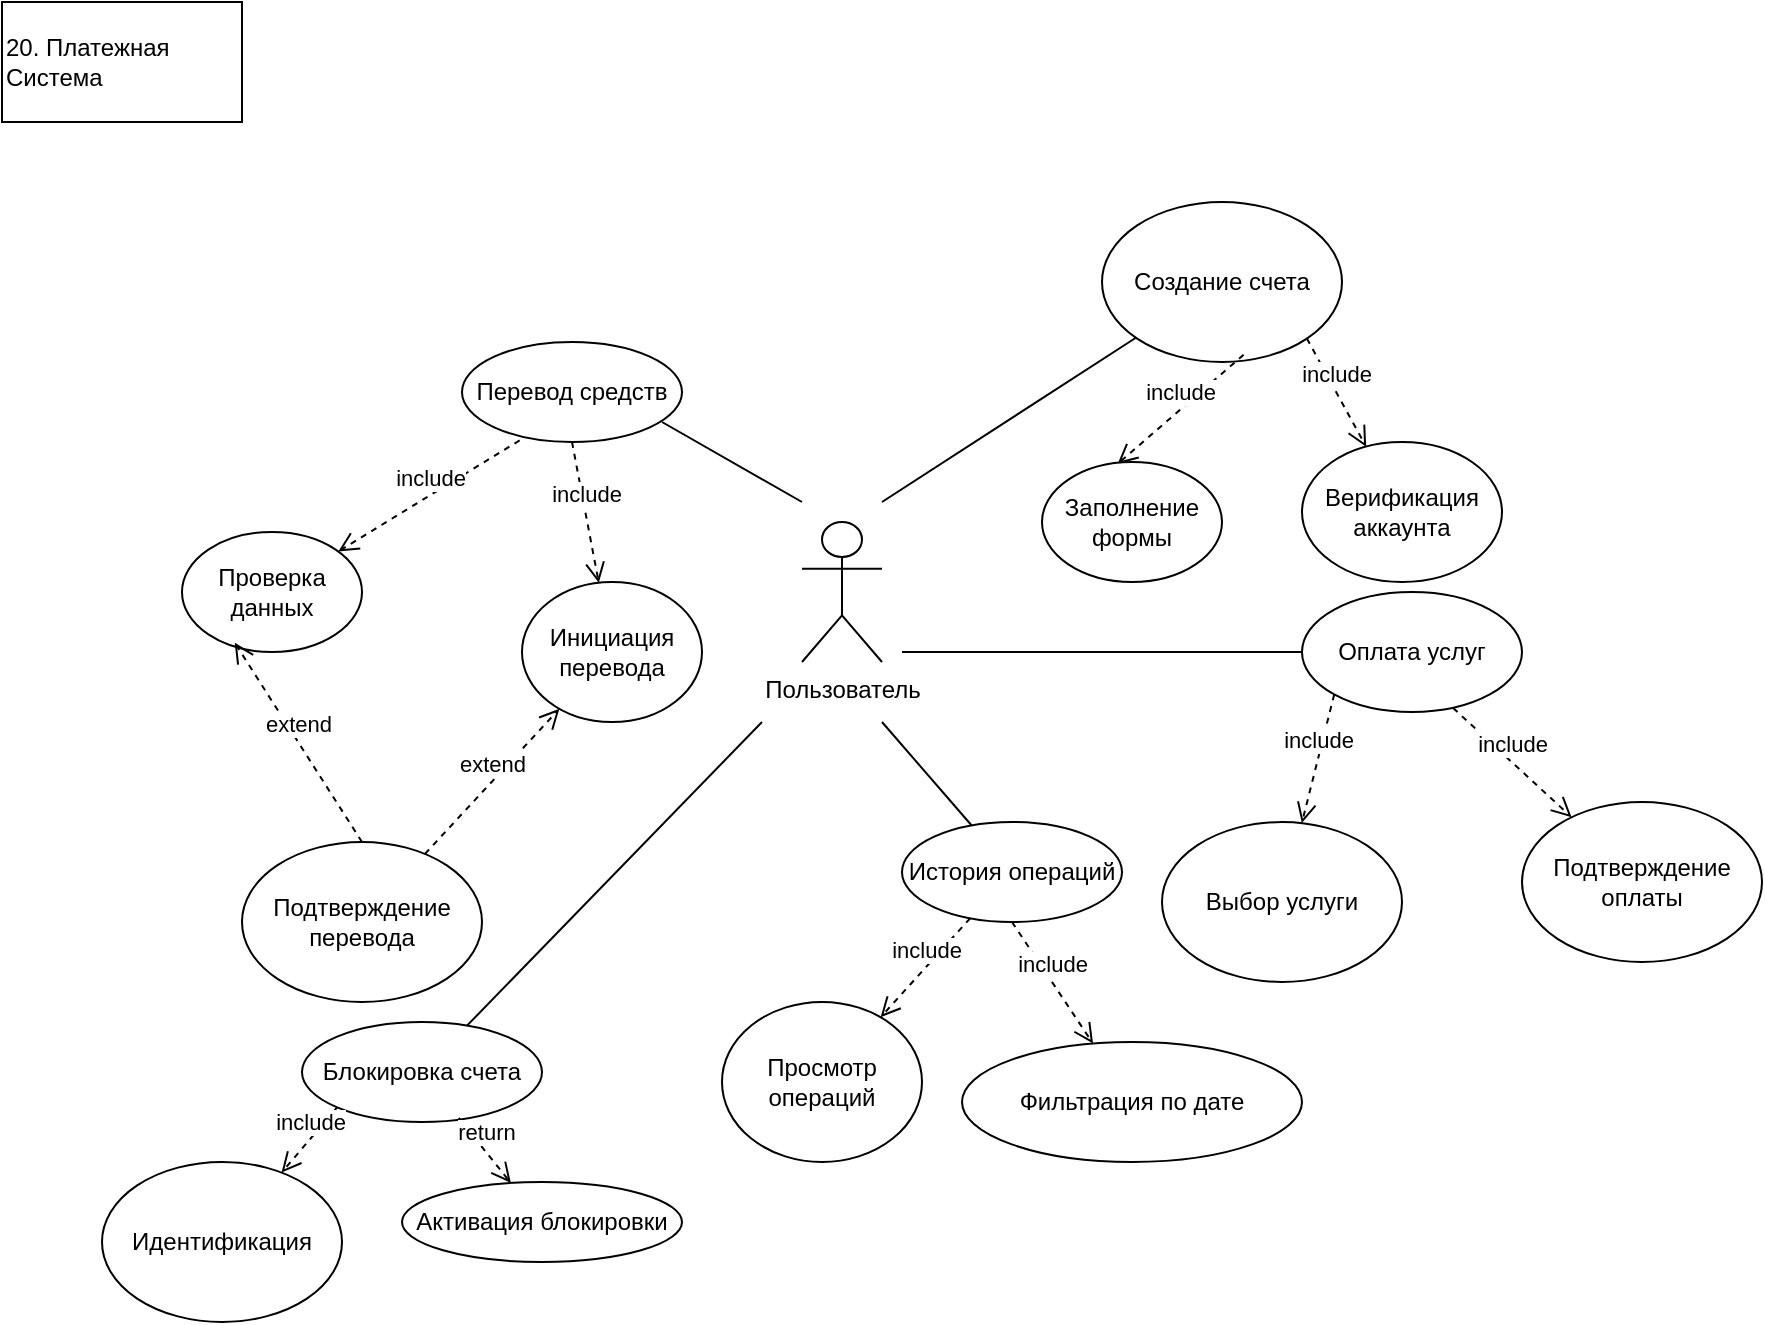 <mxfile version="24.8.0">
  <diagram name="Страница — 1" id="cflZmNtTj-d2-WJZahxk">
    <mxGraphModel dx="1002" dy="567" grid="1" gridSize="10" guides="1" tooltips="1" connect="1" arrows="1" fold="1" page="1" pageScale="1" pageWidth="827" pageHeight="1169" math="0" shadow="0">
      <root>
        <mxCell id="0" />
        <mxCell id="1" parent="0" />
        <mxCell id="2Juv7xOIPFVcTLeKxDjf-1" value="Пользователь" style="shape=umlActor;verticalLabelPosition=bottom;verticalAlign=top;html=1;outlineConnect=0;" parent="1" vertex="1">
          <mxGeometry x="400" y="260" width="40" height="70" as="geometry" />
        </mxCell>
        <mxCell id="2Juv7xOIPFVcTLeKxDjf-2" value="" style="endArrow=none;html=1;rounded=0;" parent="1" edge="1">
          <mxGeometry width="50" height="50" relative="1" as="geometry">
            <mxPoint x="330" y="210" as="sourcePoint" />
            <mxPoint x="400" y="250" as="targetPoint" />
          </mxGeometry>
        </mxCell>
        <mxCell id="7VD3s2Kwgjr2kYF0mM19-1" value="Перевод средств" style="ellipse;whiteSpace=wrap;html=1;" vertex="1" parent="1">
          <mxGeometry x="230" y="170" width="110" height="50" as="geometry" />
        </mxCell>
        <mxCell id="7VD3s2Kwgjr2kYF0mM19-2" value="include" style="html=1;verticalAlign=bottom;endArrow=open;dashed=1;endSize=8;curved=0;rounded=0;exitX=0.262;exitY=0.984;exitDx=0;exitDy=0;exitPerimeter=0;" edge="1" parent="1" source="7VD3s2Kwgjr2kYF0mM19-1" target="7VD3s2Kwgjr2kYF0mM19-3">
          <mxGeometry relative="1" as="geometry">
            <mxPoint x="290" y="320" as="sourcePoint" />
            <mxPoint x="190" y="280" as="targetPoint" />
          </mxGeometry>
        </mxCell>
        <mxCell id="7VD3s2Kwgjr2kYF0mM19-3" value="Проверка данных" style="ellipse;whiteSpace=wrap;html=1;" vertex="1" parent="1">
          <mxGeometry x="90" y="265" width="90" height="60" as="geometry" />
        </mxCell>
        <mxCell id="7VD3s2Kwgjr2kYF0mM19-4" value="include" style="html=1;verticalAlign=bottom;endArrow=open;dashed=1;endSize=8;curved=0;rounded=0;exitX=0.5;exitY=1;exitDx=0;exitDy=0;" edge="1" parent="1" source="7VD3s2Kwgjr2kYF0mM19-1" target="7VD3s2Kwgjr2kYF0mM19-5">
          <mxGeometry relative="1" as="geometry">
            <mxPoint x="325" y="349.5" as="sourcePoint" />
            <mxPoint x="320" y="310" as="targetPoint" />
          </mxGeometry>
        </mxCell>
        <mxCell id="7VD3s2Kwgjr2kYF0mM19-5" value="Инициация перевода" style="ellipse;whiteSpace=wrap;html=1;" vertex="1" parent="1">
          <mxGeometry x="260" y="290" width="90" height="70" as="geometry" />
        </mxCell>
        <mxCell id="7VD3s2Kwgjr2kYF0mM19-6" value="Подтверждение перевода" style="ellipse;whiteSpace=wrap;html=1;" vertex="1" parent="1">
          <mxGeometry x="120" y="420" width="120" height="80" as="geometry" />
        </mxCell>
        <mxCell id="7VD3s2Kwgjr2kYF0mM19-7" value="extend" style="html=1;verticalAlign=bottom;endArrow=open;dashed=1;endSize=8;curved=0;rounded=0;" edge="1" parent="1" source="7VD3s2Kwgjr2kYF0mM19-6" target="7VD3s2Kwgjr2kYF0mM19-5">
          <mxGeometry relative="1" as="geometry">
            <mxPoint x="325" y="400" as="sourcePoint" />
            <mxPoint x="245" y="400" as="targetPoint" />
          </mxGeometry>
        </mxCell>
        <mxCell id="7VD3s2Kwgjr2kYF0mM19-8" value="extend" style="html=1;verticalAlign=bottom;endArrow=open;dashed=1;endSize=8;curved=0;rounded=0;exitX=0.5;exitY=0;exitDx=0;exitDy=0;entryX=0.293;entryY=0.923;entryDx=0;entryDy=0;entryPerimeter=0;" edge="1" parent="1" source="7VD3s2Kwgjr2kYF0mM19-6" target="7VD3s2Kwgjr2kYF0mM19-3">
          <mxGeometry relative="1" as="geometry">
            <mxPoint x="160" y="370" as="sourcePoint" />
            <mxPoint x="80" y="370" as="targetPoint" />
          </mxGeometry>
        </mxCell>
        <mxCell id="7VD3s2Kwgjr2kYF0mM19-9" value="" style="endArrow=none;html=1;rounded=0;" edge="1" parent="1" target="7VD3s2Kwgjr2kYF0mM19-10">
          <mxGeometry width="50" height="50" relative="1" as="geometry">
            <mxPoint x="440" y="250" as="sourcePoint" />
            <mxPoint x="450" y="250" as="targetPoint" />
          </mxGeometry>
        </mxCell>
        <mxCell id="7VD3s2Kwgjr2kYF0mM19-10" value="Создание счета" style="ellipse;whiteSpace=wrap;html=1;" vertex="1" parent="1">
          <mxGeometry x="550" y="100" width="120" height="80" as="geometry" />
        </mxCell>
        <mxCell id="7VD3s2Kwgjr2kYF0mM19-11" value="include" style="html=1;verticalAlign=bottom;endArrow=open;dashed=1;endSize=8;curved=0;rounded=0;exitX=0.59;exitY=0.955;exitDx=0;exitDy=0;exitPerimeter=0;entryX=0.42;entryY=0.016;entryDx=0;entryDy=0;entryPerimeter=0;" edge="1" parent="1" source="7VD3s2Kwgjr2kYF0mM19-10" target="7VD3s2Kwgjr2kYF0mM19-12">
          <mxGeometry relative="1" as="geometry">
            <mxPoint x="590" y="290" as="sourcePoint" />
            <mxPoint x="510" y="290" as="targetPoint" />
          </mxGeometry>
        </mxCell>
        <mxCell id="7VD3s2Kwgjr2kYF0mM19-12" value="Заполнение формы" style="ellipse;whiteSpace=wrap;html=1;" vertex="1" parent="1">
          <mxGeometry x="520" y="230" width="90" height="60" as="geometry" />
        </mxCell>
        <mxCell id="7VD3s2Kwgjr2kYF0mM19-14" value="include" style="html=1;verticalAlign=bottom;endArrow=open;dashed=1;endSize=8;curved=0;rounded=0;exitX=1;exitY=1;exitDx=0;exitDy=0;" edge="1" parent="1" source="7VD3s2Kwgjr2kYF0mM19-10" target="7VD3s2Kwgjr2kYF0mM19-16">
          <mxGeometry relative="1" as="geometry">
            <mxPoint x="730" y="294.5" as="sourcePoint" />
            <mxPoint x="710" y="260" as="targetPoint" />
          </mxGeometry>
        </mxCell>
        <mxCell id="7VD3s2Kwgjr2kYF0mM19-16" value="Верификация аккаунта" style="ellipse;whiteSpace=wrap;html=1;" vertex="1" parent="1">
          <mxGeometry x="650" y="220" width="100" height="70" as="geometry" />
        </mxCell>
        <mxCell id="7VD3s2Kwgjr2kYF0mM19-17" value="" style="endArrow=none;html=1;rounded=0;" edge="1" parent="1" target="7VD3s2Kwgjr2kYF0mM19-18">
          <mxGeometry width="50" height="50" relative="1" as="geometry">
            <mxPoint x="450" y="325" as="sourcePoint" />
            <mxPoint x="620" y="340" as="targetPoint" />
          </mxGeometry>
        </mxCell>
        <mxCell id="7VD3s2Kwgjr2kYF0mM19-18" value="Оплата услуг" style="ellipse;whiteSpace=wrap;html=1;" vertex="1" parent="1">
          <mxGeometry x="650" y="295" width="110" height="60" as="geometry" />
        </mxCell>
        <mxCell id="7VD3s2Kwgjr2kYF0mM19-19" value="include" style="html=1;verticalAlign=bottom;endArrow=open;dashed=1;endSize=8;curved=0;rounded=0;exitX=0;exitY=1;exitDx=0;exitDy=0;" edge="1" parent="1" source="7VD3s2Kwgjr2kYF0mM19-18" target="7VD3s2Kwgjr2kYF0mM19-20">
          <mxGeometry relative="1" as="geometry">
            <mxPoint x="540" y="419" as="sourcePoint" />
            <mxPoint x="460" y="419" as="targetPoint" />
          </mxGeometry>
        </mxCell>
        <mxCell id="7VD3s2Kwgjr2kYF0mM19-20" value="Выбор услуги" style="ellipse;whiteSpace=wrap;html=1;" vertex="1" parent="1">
          <mxGeometry x="580" y="410" width="120" height="80" as="geometry" />
        </mxCell>
        <mxCell id="7VD3s2Kwgjr2kYF0mM19-21" value="include" style="html=1;verticalAlign=bottom;endArrow=open;dashed=1;endSize=8;curved=0;rounded=0;exitX=0.687;exitY=0.967;exitDx=0;exitDy=0;exitPerimeter=0;" edge="1" parent="1" source="7VD3s2Kwgjr2kYF0mM19-18" target="7VD3s2Kwgjr2kYF0mM19-22">
          <mxGeometry relative="1" as="geometry">
            <mxPoint x="710" y="400" as="sourcePoint" />
            <mxPoint x="660" y="420" as="targetPoint" />
          </mxGeometry>
        </mxCell>
        <mxCell id="7VD3s2Kwgjr2kYF0mM19-22" value="Подтверждение оплаты" style="ellipse;whiteSpace=wrap;html=1;" vertex="1" parent="1">
          <mxGeometry x="760" y="400" width="120" height="80" as="geometry" />
        </mxCell>
        <mxCell id="7VD3s2Kwgjr2kYF0mM19-24" value="" style="endArrow=none;html=1;rounded=0;" edge="1" parent="1" target="7VD3s2Kwgjr2kYF0mM19-25">
          <mxGeometry width="50" height="50" relative="1" as="geometry">
            <mxPoint x="440" y="360" as="sourcePoint" />
            <mxPoint x="490" y="510" as="targetPoint" />
          </mxGeometry>
        </mxCell>
        <mxCell id="7VD3s2Kwgjr2kYF0mM19-25" value="История операций" style="ellipse;whiteSpace=wrap;html=1;" vertex="1" parent="1">
          <mxGeometry x="450" y="410" width="110" height="50" as="geometry" />
        </mxCell>
        <mxCell id="7VD3s2Kwgjr2kYF0mM19-26" value="include" style="html=1;verticalAlign=bottom;endArrow=open;dashed=1;endSize=8;curved=0;rounded=0;" edge="1" parent="1" source="7VD3s2Kwgjr2kYF0mM19-25" target="7VD3s2Kwgjr2kYF0mM19-28">
          <mxGeometry relative="1" as="geometry">
            <mxPoint x="430" y="540" as="sourcePoint" />
            <mxPoint x="350" y="540" as="targetPoint" />
          </mxGeometry>
        </mxCell>
        <mxCell id="7VD3s2Kwgjr2kYF0mM19-28" value="Просмотр операций" style="ellipse;whiteSpace=wrap;html=1;" vertex="1" parent="1">
          <mxGeometry x="360" y="500" width="100" height="80" as="geometry" />
        </mxCell>
        <mxCell id="7VD3s2Kwgjr2kYF0mM19-29" value="include" style="html=1;verticalAlign=bottom;endArrow=open;dashed=1;endSize=8;curved=0;rounded=0;exitX=0.5;exitY=1;exitDx=0;exitDy=0;" edge="1" parent="1" source="7VD3s2Kwgjr2kYF0mM19-25" target="7VD3s2Kwgjr2kYF0mM19-30">
          <mxGeometry relative="1" as="geometry">
            <mxPoint x="480" y="585" as="sourcePoint" />
            <mxPoint x="480" y="580" as="targetPoint" />
          </mxGeometry>
        </mxCell>
        <mxCell id="7VD3s2Kwgjr2kYF0mM19-30" value="Фильтрация по дате" style="ellipse;whiteSpace=wrap;html=1;" vertex="1" parent="1">
          <mxGeometry x="480" y="520" width="170" height="60" as="geometry" />
        </mxCell>
        <mxCell id="7VD3s2Kwgjr2kYF0mM19-31" value="" style="endArrow=none;html=1;rounded=0;" edge="1" parent="1" target="7VD3s2Kwgjr2kYF0mM19-32">
          <mxGeometry width="50" height="50" relative="1" as="geometry">
            <mxPoint x="380" y="360" as="sourcePoint" />
            <mxPoint x="240" y="510" as="targetPoint" />
          </mxGeometry>
        </mxCell>
        <mxCell id="7VD3s2Kwgjr2kYF0mM19-32" value="Блокировка счета" style="ellipse;whiteSpace=wrap;html=1;" vertex="1" parent="1">
          <mxGeometry x="150" y="510" width="120" height="50" as="geometry" />
        </mxCell>
        <mxCell id="7VD3s2Kwgjr2kYF0mM19-33" value="include" style="html=1;verticalAlign=bottom;endArrow=open;dashed=1;endSize=8;curved=0;rounded=0;exitX=0;exitY=1;exitDx=0;exitDy=0;" edge="1" parent="1" source="7VD3s2Kwgjr2kYF0mM19-32" target="7VD3s2Kwgjr2kYF0mM19-34">
          <mxGeometry relative="1" as="geometry">
            <mxPoint x="170" y="630" as="sourcePoint" />
            <mxPoint x="110" y="620" as="targetPoint" />
          </mxGeometry>
        </mxCell>
        <mxCell id="7VD3s2Kwgjr2kYF0mM19-34" value="Идентификация" style="ellipse;whiteSpace=wrap;html=1;" vertex="1" parent="1">
          <mxGeometry x="50" y="580" width="120" height="80" as="geometry" />
        </mxCell>
        <mxCell id="7VD3s2Kwgjr2kYF0mM19-35" value="return" style="html=1;verticalAlign=bottom;endArrow=open;dashed=1;endSize=8;curved=0;rounded=0;exitX=0.653;exitY=0.96;exitDx=0;exitDy=0;exitPerimeter=0;" edge="1" parent="1" source="7VD3s2Kwgjr2kYF0mM19-32" target="7VD3s2Kwgjr2kYF0mM19-36">
          <mxGeometry relative="1" as="geometry">
            <mxPoint x="320" y="630" as="sourcePoint" />
            <mxPoint x="260" y="630" as="targetPoint" />
          </mxGeometry>
        </mxCell>
        <mxCell id="7VD3s2Kwgjr2kYF0mM19-36" value="Активация блокировки" style="ellipse;whiteSpace=wrap;html=1;" vertex="1" parent="1">
          <mxGeometry x="200" y="590" width="140" height="40" as="geometry" />
        </mxCell>
        <mxCell id="7VD3s2Kwgjr2kYF0mM19-37" value="20. Платежная Система" style="rounded=0;whiteSpace=wrap;html=1;align=left;" vertex="1" parent="1">
          <mxGeometry width="120" height="60" as="geometry" />
        </mxCell>
      </root>
    </mxGraphModel>
  </diagram>
</mxfile>
